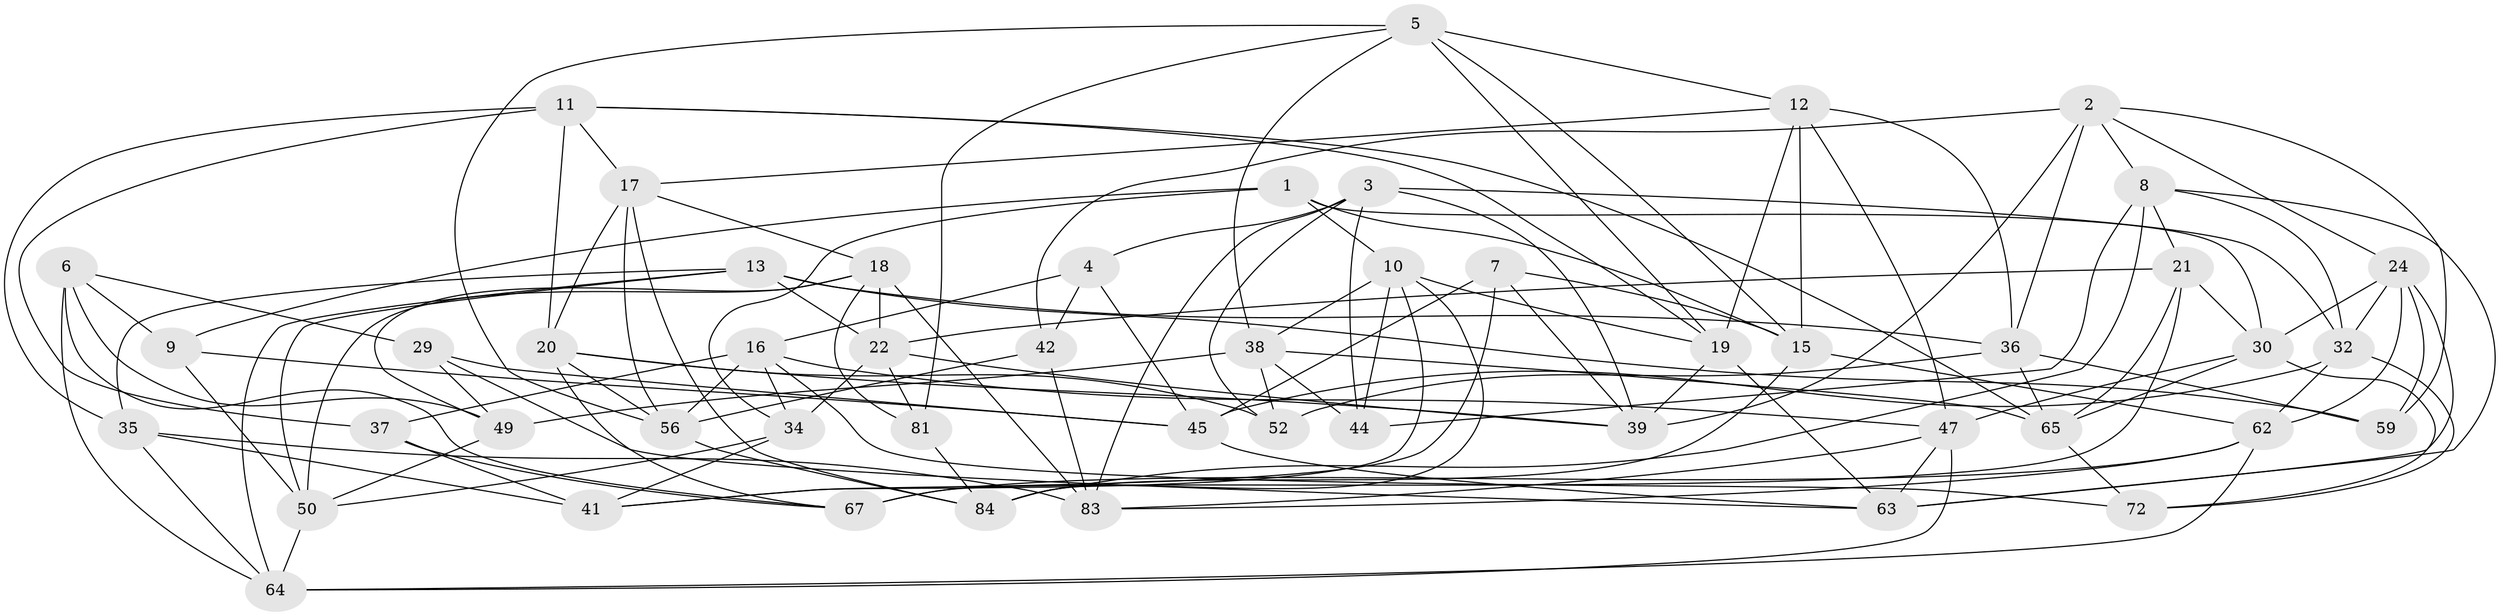 // original degree distribution, {4: 1.0}
// Generated by graph-tools (version 1.1) at 2025/42/03/06/25 10:42:22]
// undirected, 50 vertices, 135 edges
graph export_dot {
graph [start="1"]
  node [color=gray90,style=filled];
  1 [super="+60"];
  2 [super="+28"];
  3 [super="+68"];
  4;
  5 [super="+23"];
  6 [super="+27"];
  7;
  8 [super="+55"];
  9;
  10 [super="+26"];
  11 [super="+33"];
  12 [super="+14"];
  13 [super="+61"];
  15 [super="+80"];
  16 [super="+70"];
  17 [super="+74"];
  18 [super="+40"];
  19 [super="+48"];
  20 [super="+25"];
  21 [super="+79"];
  22 [super="+31"];
  24 [super="+69"];
  29;
  30 [super="+66"];
  32 [super="+57"];
  34 [super="+58"];
  35 [super="+73"];
  36 [super="+78"];
  37;
  38 [super="+82"];
  39 [super="+43"];
  41 [super="+51"];
  42;
  44;
  45 [super="+46"];
  47 [super="+53"];
  49 [super="+54"];
  50 [super="+71"];
  52;
  56 [super="+76"];
  59;
  62 [super="+77"];
  63 [super="+87"];
  64 [super="+89"];
  65 [super="+75"];
  67 [super="+88"];
  72;
  81;
  83 [super="+85"];
  84 [super="+86"];
  1 -- 15;
  1 -- 34 [weight=2];
  1 -- 9;
  1 -- 30;
  1 -- 10;
  2 -- 24;
  2 -- 8;
  2 -- 39;
  2 -- 59;
  2 -- 42;
  2 -- 36;
  3 -- 32;
  3 -- 83;
  3 -- 44;
  3 -- 52;
  3 -- 4;
  3 -- 39;
  4 -- 42;
  4 -- 45;
  4 -- 16;
  5 -- 19;
  5 -- 81;
  5 -- 56;
  5 -- 12;
  5 -- 15;
  5 -- 38;
  6 -- 9;
  6 -- 49 [weight=2];
  6 -- 29;
  6 -- 64;
  6 -- 67;
  7 -- 41;
  7 -- 15;
  7 -- 45;
  7 -- 39;
  8 -- 44;
  8 -- 63;
  8 -- 32;
  8 -- 84;
  8 -- 21;
  9 -- 50;
  9 -- 45;
  10 -- 38;
  10 -- 84;
  10 -- 44;
  10 -- 41;
  10 -- 19;
  11 -- 37;
  11 -- 20;
  11 -- 65;
  11 -- 19;
  11 -- 17;
  11 -- 35;
  12 -- 19;
  12 -- 15;
  12 -- 47;
  12 -- 17;
  12 -- 36;
  13 -- 35;
  13 -- 22;
  13 -- 64;
  13 -- 50;
  13 -- 59;
  13 -- 36;
  15 -- 84;
  15 -- 62;
  16 -- 56;
  16 -- 37;
  16 -- 47;
  16 -- 34;
  16 -- 72;
  17 -- 20;
  17 -- 56;
  17 -- 18;
  17 -- 84;
  18 -- 49;
  18 -- 81;
  18 -- 83;
  18 -- 50;
  18 -- 22;
  19 -- 63;
  19 -- 39;
  20 -- 52;
  20 -- 56;
  20 -- 67;
  20 -- 39;
  21 -- 22;
  21 -- 65;
  21 -- 67 [weight=2];
  21 -- 30;
  22 -- 39;
  22 -- 81;
  22 -- 34;
  24 -- 63;
  24 -- 32;
  24 -- 62;
  24 -- 59;
  24 -- 30;
  29 -- 49;
  29 -- 63;
  29 -- 45;
  30 -- 65;
  30 -- 72;
  30 -- 47;
  32 -- 45;
  32 -- 62;
  32 -- 72;
  34 -- 41;
  34 -- 50;
  35 -- 64;
  35 -- 41 [weight=2];
  35 -- 83;
  36 -- 65;
  36 -- 59;
  36 -- 52;
  37 -- 67;
  37 -- 41;
  38 -- 65;
  38 -- 52;
  38 -- 44;
  38 -- 49;
  42 -- 56;
  42 -- 83;
  45 -- 63;
  47 -- 63;
  47 -- 64;
  47 -- 83;
  49 -- 50;
  50 -- 64;
  56 -- 84;
  62 -- 64;
  62 -- 67;
  62 -- 83;
  65 -- 72;
  81 -- 84;
}
